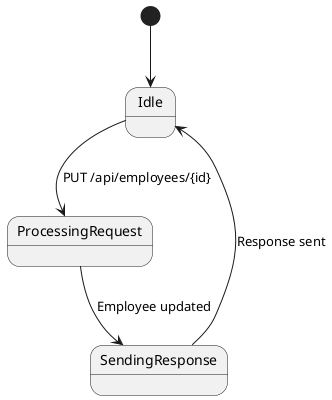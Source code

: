 @startuml
[*] --> Idle
Idle --> ProcessingRequest : PUT /api/employees/{id}
ProcessingRequest --> SendingResponse : Employee updated
SendingResponse --> Idle : Response sent
@enduml
